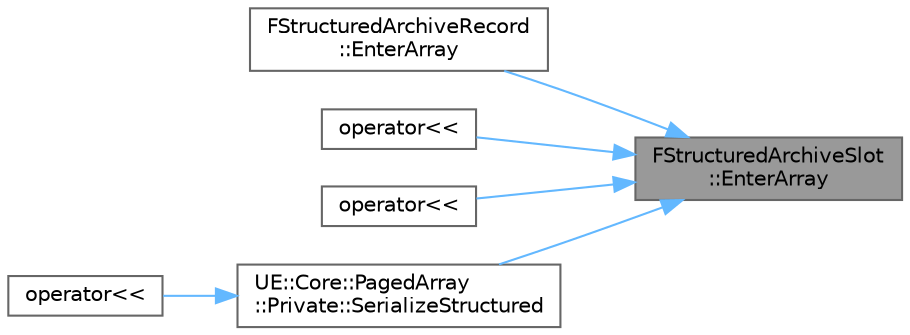 digraph "FStructuredArchiveSlot::EnterArray"
{
 // INTERACTIVE_SVG=YES
 // LATEX_PDF_SIZE
  bgcolor="transparent";
  edge [fontname=Helvetica,fontsize=10,labelfontname=Helvetica,labelfontsize=10];
  node [fontname=Helvetica,fontsize=10,shape=box,height=0.2,width=0.4];
  rankdir="RL";
  Node1 [id="Node000001",label="FStructuredArchiveSlot\l::EnterArray",height=0.2,width=0.4,color="gray40", fillcolor="grey60", style="filled", fontcolor="black",tooltip=" "];
  Node1 -> Node2 [id="edge1_Node000001_Node000002",dir="back",color="steelblue1",style="solid",tooltip=" "];
  Node2 [id="Node000002",label="FStructuredArchiveRecord\l::EnterArray",height=0.2,width=0.4,color="grey40", fillcolor="white", style="filled",URL="$d2/d24/classFStructuredArchiveRecord.html#a944e917d65c1452818a20f3877a39828",tooltip=" "];
  Node1 -> Node3 [id="edge2_Node000001_Node000003",dir="back",color="steelblue1",style="solid",tooltip=" "];
  Node3 [id="Node000003",label="operator\<\<",height=0.2,width=0.4,color="grey40", fillcolor="white", style="filled",URL="$d5/dbf/SparseArray_8h.html#af34a659fb7e3ca48c538f88d483a0f07",tooltip="Structured archive serializer."];
  Node1 -> Node4 [id="edge3_Node000001_Node000004",dir="back",color="steelblue1",style="solid",tooltip=" "];
  Node4 [id="Node000004",label="operator\<\<",height=0.2,width=0.4,color="grey40", fillcolor="white", style="filled",URL="$d2/d87/StructuredArchiveSlots_8h.html#a823fab44419c8f5ec3d28f2750dc815d",tooltip=" "];
  Node1 -> Node5 [id="edge4_Node000001_Node000005",dir="back",color="steelblue1",style="solid",tooltip=" "];
  Node5 [id="Node000005",label="UE::Core::PagedArray\l::Private::SerializeStructured",height=0.2,width=0.4,color="grey40", fillcolor="white", style="filled",URL="$de/d85/namespaceUE_1_1Core_1_1PagedArray_1_1Private.html#a7465d89bc6a2ae1b4125f893a99e1d83",tooltip="Structured archive serializer."];
  Node5 -> Node6 [id="edge5_Node000005_Node000006",dir="back",color="steelblue1",style="solid",tooltip=" "];
  Node6 [id="Node000006",label="operator\<\<",height=0.2,width=0.4,color="grey40", fillcolor="white", style="filled",URL="$db/d0b/Runtime_2Core_2Public_2Containers_2PagedArray_8h.html#abd9ea84a494c08b985861d4df3c7152f",tooltip="Structured archive serializer."];
}
